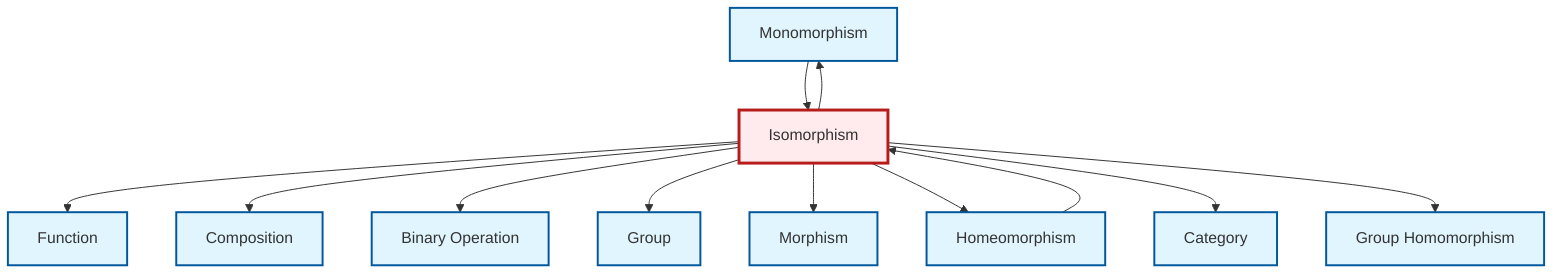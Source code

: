 graph TD
    classDef definition fill:#e1f5fe,stroke:#01579b,stroke-width:2px
    classDef theorem fill:#f3e5f5,stroke:#4a148c,stroke-width:2px
    classDef axiom fill:#fff3e0,stroke:#e65100,stroke-width:2px
    classDef example fill:#e8f5e9,stroke:#1b5e20,stroke-width:2px
    classDef current fill:#ffebee,stroke:#b71c1c,stroke-width:3px
    def-monomorphism["Monomorphism"]:::definition
    def-homeomorphism["Homeomorphism"]:::definition
    def-function["Function"]:::definition
    def-morphism["Morphism"]:::definition
    def-category["Category"]:::definition
    def-group["Group"]:::definition
    def-isomorphism["Isomorphism"]:::definition
    def-binary-operation["Binary Operation"]:::definition
    def-composition["Composition"]:::definition
    def-homomorphism["Group Homomorphism"]:::definition
    def-isomorphism --> def-function
    def-monomorphism --> def-isomorphism
    def-isomorphism --> def-monomorphism
    def-isomorphism --> def-composition
    def-homeomorphism --> def-isomorphism
    def-isomorphism --> def-binary-operation
    def-isomorphism --> def-group
    def-isomorphism --> def-morphism
    def-isomorphism --> def-homeomorphism
    def-isomorphism --> def-category
    def-isomorphism --> def-homomorphism
    class def-isomorphism current